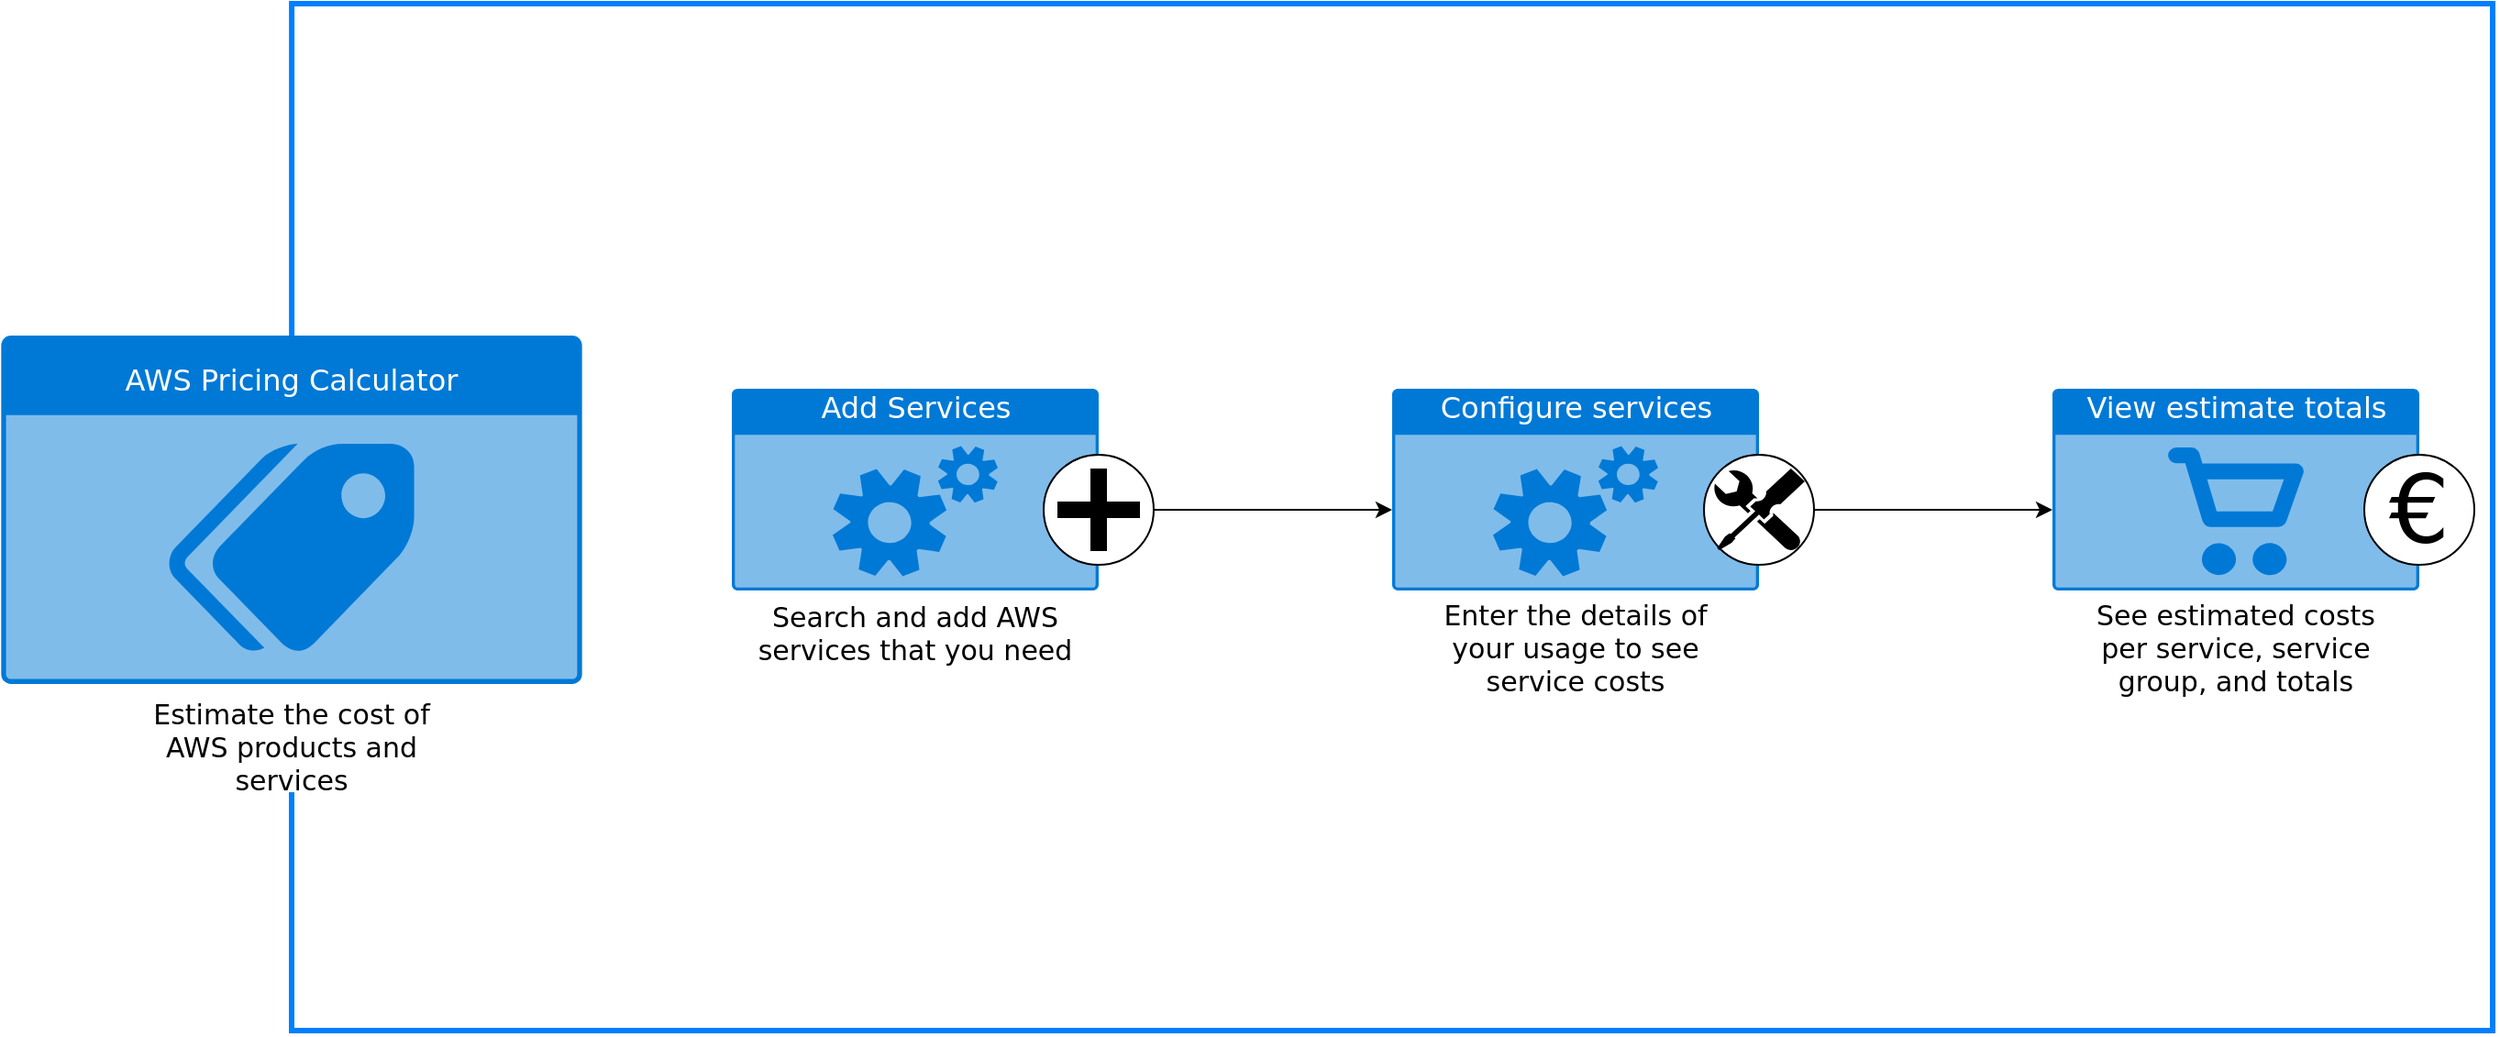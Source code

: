 <mxfile version="18.0.1" type="device"><diagram id="ukLE6lP2Ii4156nHPZCO" name="Page-1"><mxGraphModel dx="1394" dy="817" grid="1" gridSize="10" guides="1" tooltips="1" connect="1" arrows="1" fold="1" page="1" pageScale="1" pageWidth="1169" pageHeight="827" math="0" shadow="0"><root><mxCell id="0"/><mxCell id="1" parent="0"/><mxCell id="2ru3KcerdoeLBSG4Jvxj-1" value="" style="html=1;strokeColor=none;fillColor=#0079D6;labelPosition=center;verticalLabelPosition=middle;verticalAlign=top;align=center;fontSize=15;outlineConnect=0;spacingTop=-6;fontColor=#FFFFFF;sketch=0;shape=mxgraph.sitemap.pricing;fontFamily=Dejavu Sans;" vertex="1" parent="1"><mxGeometry x="121.66" y="301" width="316.67" height="190" as="geometry"/></mxCell><mxCell id="2ru3KcerdoeLBSG4Jvxj-2" value="Estimate the cost of AWS products and services" style="text;html=1;strokeColor=none;fillColor=none;align=center;verticalAlign=middle;whiteSpace=wrap;rounded=0;fontFamily=Dejavu Sans;fontSize=15;" vertex="1" parent="1"><mxGeometry x="190" y="510" width="180" height="30" as="geometry"/></mxCell><mxCell id="2ru3KcerdoeLBSG4Jvxj-3" value="&lt;font style=&quot;font-size: 16px;&quot;&gt;Add Services&lt;/font&gt;" style="html=1;strokeColor=none;fillColor=#0079D6;labelPosition=center;verticalLabelPosition=middle;verticalAlign=top;align=center;fontSize=12;outlineConnect=0;spacingTop=-6;fontColor=#FFFFFF;sketch=0;shape=mxgraph.sitemap.services;fontFamily=Dejavu Sans;" vertex="1" parent="1"><mxGeometry x="520" y="330" width="200" height="110" as="geometry"/></mxCell><mxCell id="2ru3KcerdoeLBSG4Jvxj-4" value="Search and add AWS services that you need" style="text;html=1;strokeColor=none;fillColor=none;align=center;verticalAlign=middle;whiteSpace=wrap;rounded=0;fontFamily=Dejavu Sans;fontSize=15;" vertex="1" parent="1"><mxGeometry x="530" y="448" width="180" height="30" as="geometry"/></mxCell><mxCell id="2ru3KcerdoeLBSG4Jvxj-8" value="" style="group" vertex="1" connectable="0" parent="1"><mxGeometry x="690" y="366" width="60" height="60" as="geometry"/></mxCell><mxCell id="2ru3KcerdoeLBSG4Jvxj-7" value="" style="ellipse;whiteSpace=wrap;html=1;aspect=fixed;rounded=1;fontFamily=Dejavu Sans;fontSize=52;fontColor=#007FFF;strokeColor=default;fillColor=default;" vertex="1" parent="2ru3KcerdoeLBSG4Jvxj-8"><mxGeometry width="60" height="60" as="geometry"/></mxCell><mxCell id="2ru3KcerdoeLBSG4Jvxj-6" value="" style="shape=cross;whiteSpace=wrap;html=1;rounded=1;fontFamily=Dejavu Sans;fontSize=52;fillColor=#000000;strokeColor=none;" vertex="1" parent="2ru3KcerdoeLBSG4Jvxj-8"><mxGeometry x="7.5" y="7.5" width="45" height="45" as="geometry"/></mxCell><mxCell id="2ru3KcerdoeLBSG4Jvxj-13" value="&lt;span style=&quot;font-size: 16px;&quot;&gt;Configure services&lt;/span&gt;" style="html=1;strokeColor=none;fillColor=#0079D6;labelPosition=center;verticalLabelPosition=middle;verticalAlign=top;align=center;fontSize=12;outlineConnect=0;spacingTop=-6;fontColor=#FFFFFF;sketch=0;shape=mxgraph.sitemap.services;fontFamily=Dejavu Sans;" vertex="1" parent="1"><mxGeometry x="880" y="330" width="200" height="110" as="geometry"/></mxCell><mxCell id="2ru3KcerdoeLBSG4Jvxj-14" value="Enter the details of your usage to see service costs" style="text;html=1;strokeColor=none;fillColor=none;align=center;verticalAlign=middle;whiteSpace=wrap;rounded=0;fontFamily=Dejavu Sans;fontSize=15;" vertex="1" parent="1"><mxGeometry x="890" y="456" width="180" height="30" as="geometry"/></mxCell><mxCell id="2ru3KcerdoeLBSG4Jvxj-12" value="" style="group" vertex="1" connectable="0" parent="1"><mxGeometry x="1050" y="366" width="60" height="60" as="geometry"/></mxCell><mxCell id="2ru3KcerdoeLBSG4Jvxj-11" value="" style="ellipse;whiteSpace=wrap;html=1;aspect=fixed;rounded=1;fontFamily=Dejavu Sans;fontSize=52;fontColor=#007FFF;strokeColor=default;fillColor=default;" vertex="1" parent="2ru3KcerdoeLBSG4Jvxj-12"><mxGeometry width="60" height="60" as="geometry"/></mxCell><mxCell id="2ru3KcerdoeLBSG4Jvxj-10" value="" style="sketch=0;aspect=fixed;pointerEvents=1;shadow=0;dashed=0;html=1;strokeColor=none;labelPosition=center;verticalLabelPosition=bottom;verticalAlign=top;align=center;fillColor=#000000;shape=mxgraph.mscae.enterprise.tool;rounded=1;fontFamily=Dejavu Sans;fontSize=52;fontColor=#007FFF;" vertex="1" parent="2ru3KcerdoeLBSG4Jvxj-12"><mxGeometry x="5" y="7.5" width="50" height="45" as="geometry"/></mxCell><mxCell id="2ru3KcerdoeLBSG4Jvxj-15" value="&lt;font style=&quot;font-size: 16px;&quot;&gt;View estimate totals&lt;/font&gt;" style="html=1;strokeColor=none;fillColor=#0079D6;labelPosition=center;verticalLabelPosition=middle;verticalAlign=top;align=center;fontSize=12;outlineConnect=0;spacingTop=-6;fontColor=#FFFFFF;sketch=0;shape=mxgraph.sitemap.shopping;rounded=1;fontFamily=Dejavu Sans;" vertex="1" parent="1"><mxGeometry x="1240" y="330" width="200" height="110" as="geometry"/></mxCell><mxCell id="2ru3KcerdoeLBSG4Jvxj-17" value="" style="group" vertex="1" connectable="0" parent="1"><mxGeometry x="1410" y="366" width="60" height="60" as="geometry"/></mxCell><mxCell id="2ru3KcerdoeLBSG4Jvxj-18" value="&lt;font color=&quot;#000000&quot;&gt;€&lt;/font&gt;" style="ellipse;whiteSpace=wrap;html=1;aspect=fixed;rounded=1;fontFamily=Dejavu Sans;fontSize=52;fontColor=#007FFF;strokeColor=default;fillColor=default;" vertex="1" parent="2ru3KcerdoeLBSG4Jvxj-17"><mxGeometry width="60" height="60" as="geometry"/></mxCell><mxCell id="2ru3KcerdoeLBSG4Jvxj-20" value="AWS Pricing Calculator" style="text;html=1;strokeColor=none;fillColor=none;align=center;verticalAlign=middle;whiteSpace=wrap;rounded=0;fontFamily=Dejavu Sans;fontSize=16;fontColor=#FFFFFF;" vertex="1" parent="1"><mxGeometry x="160" y="310" width="240" height="30" as="geometry"/></mxCell><mxCell id="2ru3KcerdoeLBSG4Jvxj-21" style="edgeStyle=orthogonalEdgeStyle;rounded=0;orthogonalLoop=1;jettySize=auto;html=1;fontFamily=Dejavu Sans;fontSize=16;fontColor=#FFFFFF;" edge="1" parent="1" source="2ru3KcerdoeLBSG4Jvxj-7"><mxGeometry relative="1" as="geometry"><mxPoint x="880" y="396" as="targetPoint"/></mxGeometry></mxCell><mxCell id="2ru3KcerdoeLBSG4Jvxj-22" style="edgeStyle=orthogonalEdgeStyle;rounded=0;orthogonalLoop=1;jettySize=auto;html=1;fontFamily=Dejavu Sans;fontSize=16;fontColor=#FFFFFF;" edge="1" parent="1"><mxGeometry relative="1" as="geometry"><mxPoint x="1110" y="396" as="sourcePoint"/><mxPoint x="1240" y="396" as="targetPoint"/></mxGeometry></mxCell><mxCell id="2ru3KcerdoeLBSG4Jvxj-23" style="edgeStyle=orthogonalEdgeStyle;rounded=0;orthogonalLoop=1;jettySize=auto;html=1;fontFamily=Dejavu Sans;fontSize=16;fontColor=#FFFFFF;endArrow=none;endFill=0;fillColor=#b1ddf0;strokeColor=#007FFF;strokeWidth=3;" edge="1" parent="1" source="2ru3KcerdoeLBSG4Jvxj-1"><mxGeometry relative="1" as="geometry"><mxPoint x="280" y="550" as="targetPoint"/><Array as="points"><mxPoint x="280" y="120"/><mxPoint x="1480" y="120"/><mxPoint x="1480" y="680"/><mxPoint x="280" y="680"/></Array></mxGeometry></mxCell><mxCell id="2ru3KcerdoeLBSG4Jvxj-24" value="See estimated costs per service, service group, and totals" style="text;html=1;strokeColor=none;fillColor=none;align=center;verticalAlign=middle;whiteSpace=wrap;rounded=0;fontFamily=Dejavu Sans;fontSize=15;" vertex="1" parent="1"><mxGeometry x="1250" y="456" width="180" height="30" as="geometry"/></mxCell></root></mxGraphModel></diagram></mxfile>